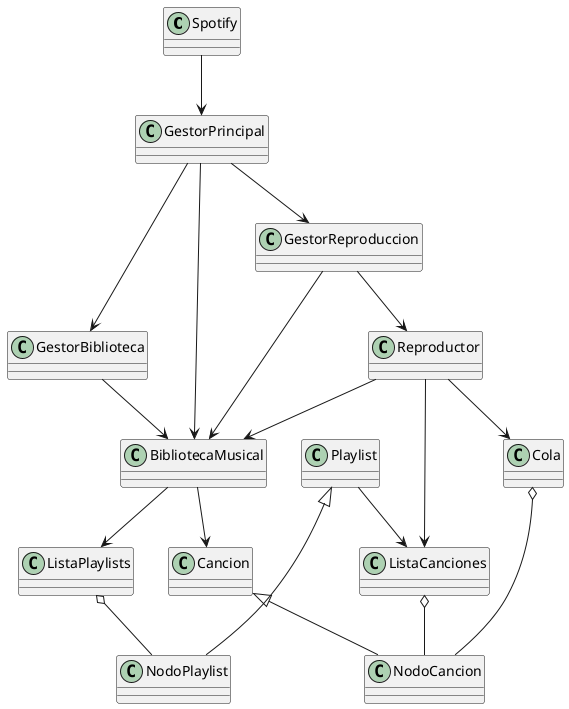 @startuml

class Spotify
class GestorPrincipal
class GestorBiblioteca
class GestorReproduccion
class BibliotecaMusical
class Reproductor
class ListaPlaylists
class ListaCanciones
class Cola
class Cancion
class NodoCancion
class Playlist
class NodoPlaylist

Spotify --> GestorPrincipal

GestorPrincipal --> GestorBiblioteca
GestorPrincipal --> GestorReproduccion
GestorPrincipal --> BibliotecaMusical

GestorBiblioteca --> BibliotecaMusical
GestorReproduccion --> Reproductor
GestorReproduccion --> BibliotecaMusical

BibliotecaMusical --> ListaPlaylists
BibliotecaMusical --> Cancion

Reproductor --> BibliotecaMusical
Reproductor --> Cola
Reproductor --> ListaCanciones

ListaPlaylists o-- NodoPlaylist
ListaCanciones o-- NodoCancion
Cola o-- NodoCancion

NodoCancion -u-|> Cancion
NodoPlaylist -u-|> Playlist

Playlist --> ListaCanciones

@enduml